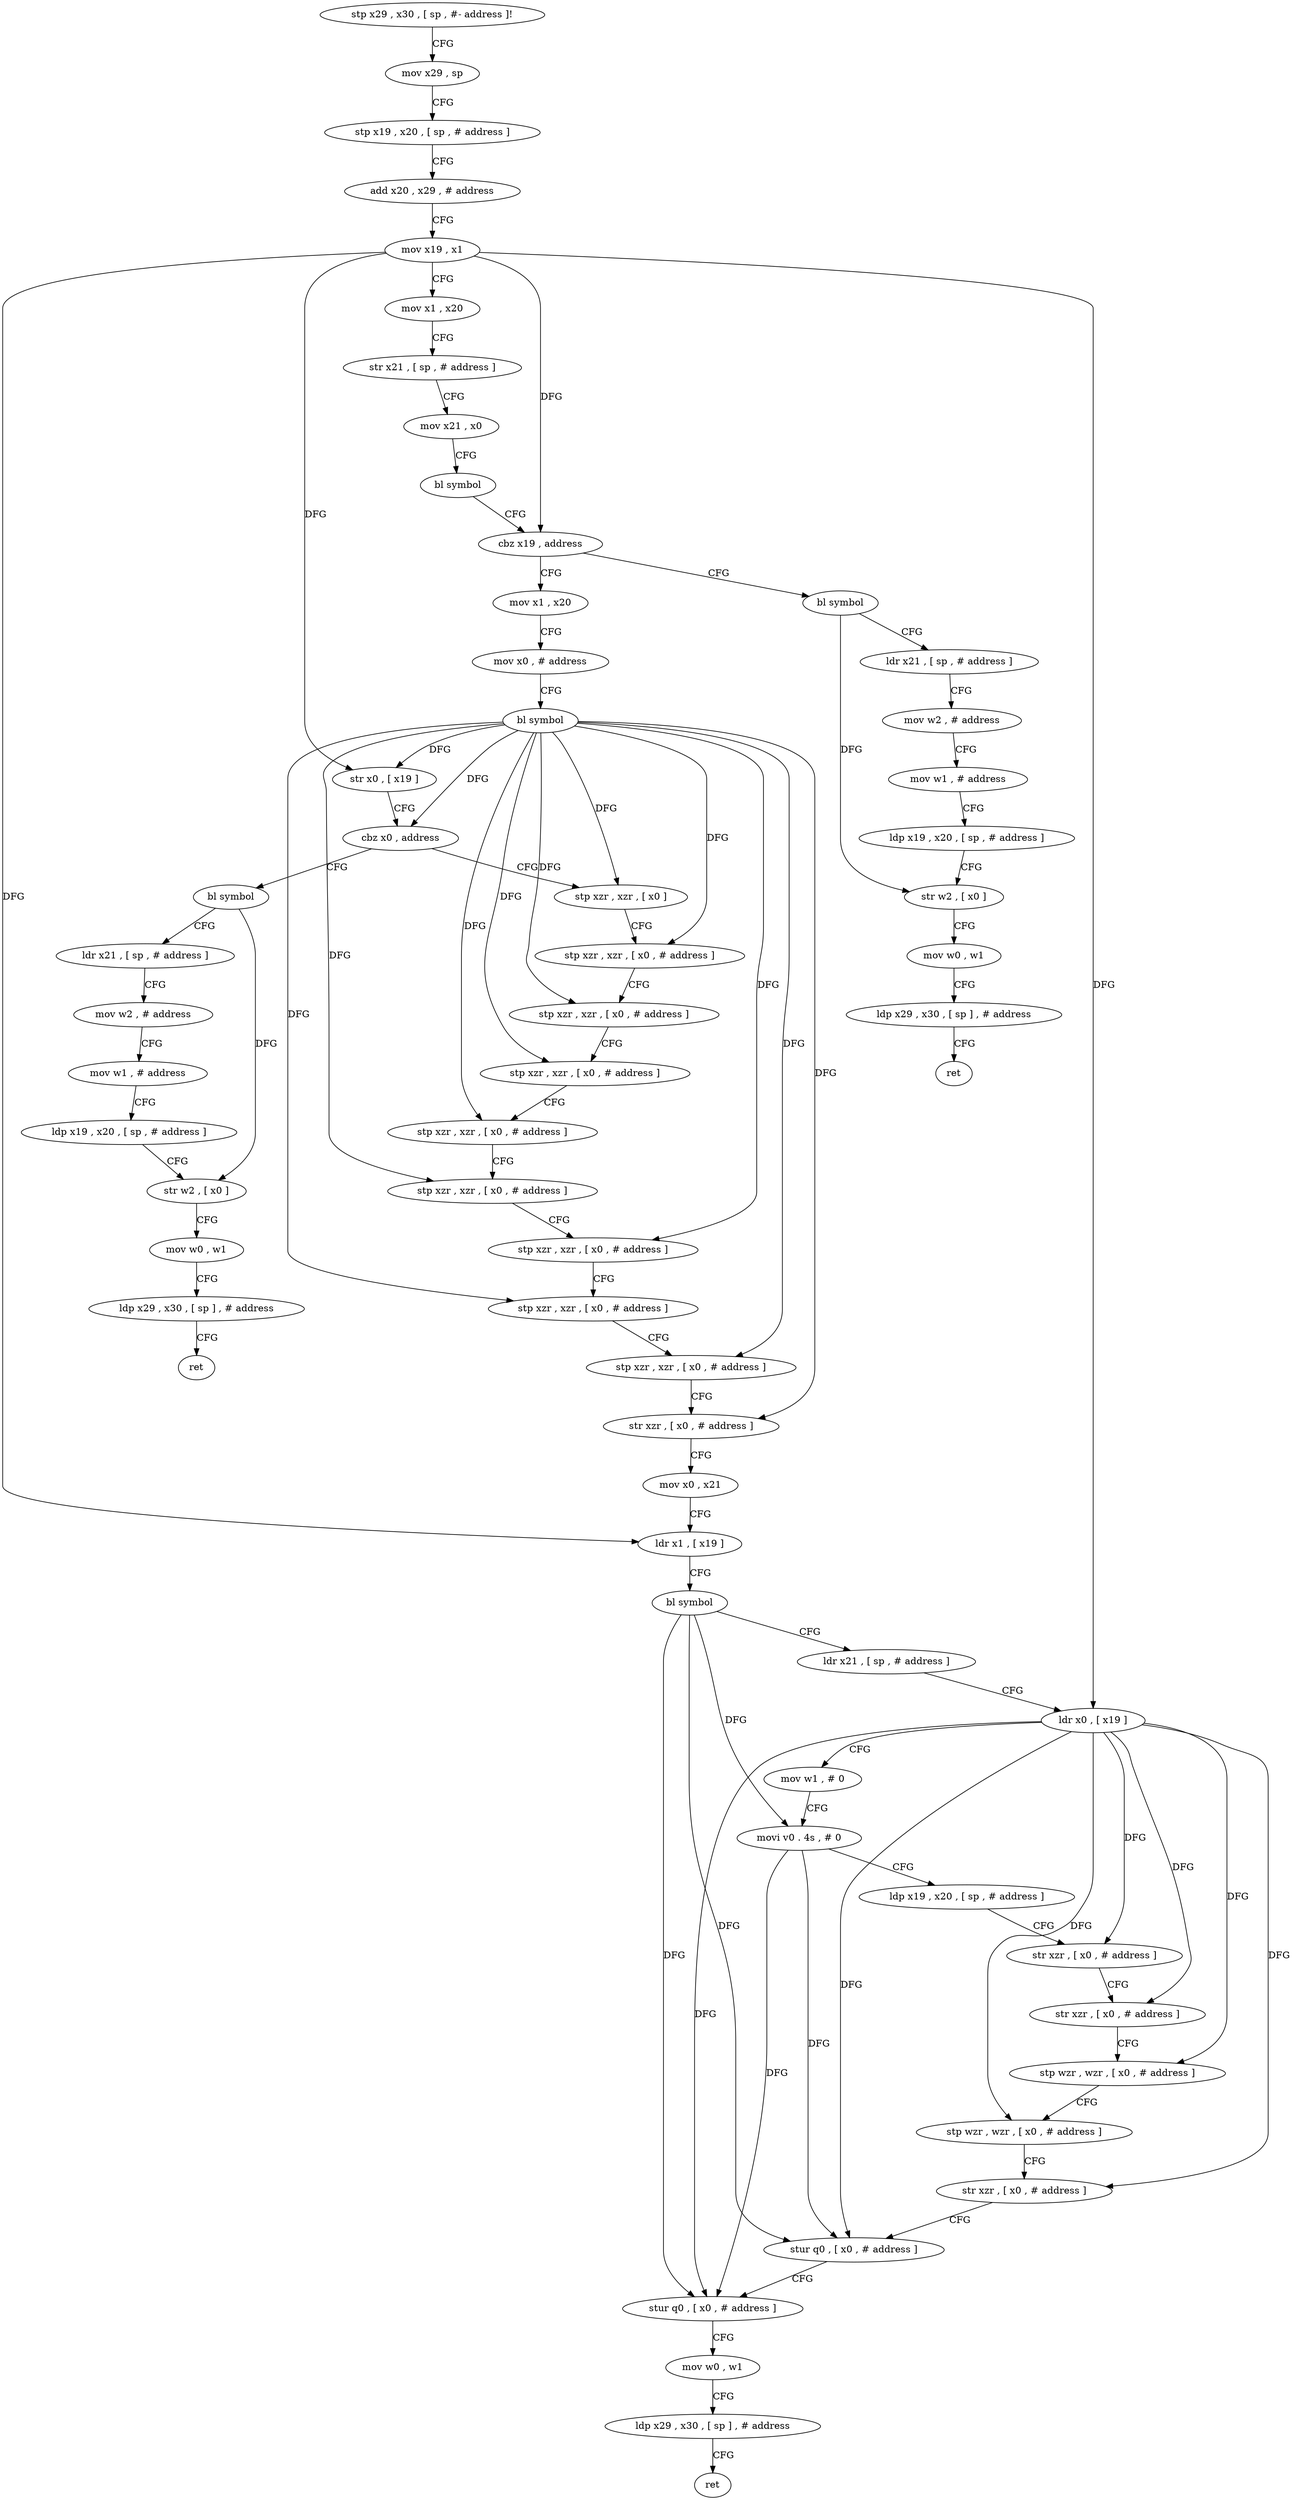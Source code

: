 digraph "func" {
"129664" [label = "stp x29 , x30 , [ sp , #- address ]!" ]
"129668" [label = "mov x29 , sp" ]
"129672" [label = "stp x19 , x20 , [ sp , # address ]" ]
"129676" [label = "add x20 , x29 , # address" ]
"129680" [label = "mov x19 , x1" ]
"129684" [label = "mov x1 , x20" ]
"129688" [label = "str x21 , [ sp , # address ]" ]
"129692" [label = "mov x21 , x0" ]
"129696" [label = "bl symbol" ]
"129700" [label = "cbz x19 , address" ]
"129840" [label = "bl symbol" ]
"129704" [label = "mov x1 , x20" ]
"129844" [label = "ldr x21 , [ sp , # address ]" ]
"129848" [label = "mov w2 , # address" ]
"129852" [label = "mov w1 , # address" ]
"129856" [label = "ldp x19 , x20 , [ sp , # address ]" ]
"129860" [label = "str w2 , [ x0 ]" ]
"129864" [label = "mov w0 , w1" ]
"129868" [label = "ldp x29 , x30 , [ sp ] , # address" ]
"129872" [label = "ret" ]
"129708" [label = "mov x0 , # address" ]
"129712" [label = "bl symbol" ]
"129716" [label = "str x0 , [ x19 ]" ]
"129720" [label = "cbz x0 , address" ]
"129880" [label = "bl symbol" ]
"129724" [label = "stp xzr , xzr , [ x0 ]" ]
"129884" [label = "ldr x21 , [ sp , # address ]" ]
"129888" [label = "mov w2 , # address" ]
"129892" [label = "mov w1 , # address" ]
"129896" [label = "ldp x19 , x20 , [ sp , # address ]" ]
"129900" [label = "str w2 , [ x0 ]" ]
"129904" [label = "mov w0 , w1" ]
"129908" [label = "ldp x29 , x30 , [ sp ] , # address" ]
"129912" [label = "ret" ]
"129728" [label = "stp xzr , xzr , [ x0 , # address ]" ]
"129732" [label = "stp xzr , xzr , [ x0 , # address ]" ]
"129736" [label = "stp xzr , xzr , [ x0 , # address ]" ]
"129740" [label = "stp xzr , xzr , [ x0 , # address ]" ]
"129744" [label = "stp xzr , xzr , [ x0 , # address ]" ]
"129748" [label = "stp xzr , xzr , [ x0 , # address ]" ]
"129752" [label = "stp xzr , xzr , [ x0 , # address ]" ]
"129756" [label = "stp xzr , xzr , [ x0 , # address ]" ]
"129760" [label = "str xzr , [ x0 , # address ]" ]
"129764" [label = "mov x0 , x21" ]
"129768" [label = "ldr x1 , [ x19 ]" ]
"129772" [label = "bl symbol" ]
"129776" [label = "ldr x21 , [ sp , # address ]" ]
"129780" [label = "ldr x0 , [ x19 ]" ]
"129784" [label = "mov w1 , # 0" ]
"129788" [label = "movi v0 . 4s , # 0" ]
"129792" [label = "ldp x19 , x20 , [ sp , # address ]" ]
"129796" [label = "str xzr , [ x0 , # address ]" ]
"129800" [label = "str xzr , [ x0 , # address ]" ]
"129804" [label = "stp wzr , wzr , [ x0 , # address ]" ]
"129808" [label = "stp wzr , wzr , [ x0 , # address ]" ]
"129812" [label = "str xzr , [ x0 , # address ]" ]
"129816" [label = "stur q0 , [ x0 , # address ]" ]
"129820" [label = "stur q0 , [ x0 , # address ]" ]
"129824" [label = "mov w0 , w1" ]
"129828" [label = "ldp x29 , x30 , [ sp ] , # address" ]
"129832" [label = "ret" ]
"129664" -> "129668" [ label = "CFG" ]
"129668" -> "129672" [ label = "CFG" ]
"129672" -> "129676" [ label = "CFG" ]
"129676" -> "129680" [ label = "CFG" ]
"129680" -> "129684" [ label = "CFG" ]
"129680" -> "129700" [ label = "DFG" ]
"129680" -> "129716" [ label = "DFG" ]
"129680" -> "129768" [ label = "DFG" ]
"129680" -> "129780" [ label = "DFG" ]
"129684" -> "129688" [ label = "CFG" ]
"129688" -> "129692" [ label = "CFG" ]
"129692" -> "129696" [ label = "CFG" ]
"129696" -> "129700" [ label = "CFG" ]
"129700" -> "129840" [ label = "CFG" ]
"129700" -> "129704" [ label = "CFG" ]
"129840" -> "129844" [ label = "CFG" ]
"129840" -> "129860" [ label = "DFG" ]
"129704" -> "129708" [ label = "CFG" ]
"129844" -> "129848" [ label = "CFG" ]
"129848" -> "129852" [ label = "CFG" ]
"129852" -> "129856" [ label = "CFG" ]
"129856" -> "129860" [ label = "CFG" ]
"129860" -> "129864" [ label = "CFG" ]
"129864" -> "129868" [ label = "CFG" ]
"129868" -> "129872" [ label = "CFG" ]
"129708" -> "129712" [ label = "CFG" ]
"129712" -> "129716" [ label = "DFG" ]
"129712" -> "129720" [ label = "DFG" ]
"129712" -> "129724" [ label = "DFG" ]
"129712" -> "129728" [ label = "DFG" ]
"129712" -> "129732" [ label = "DFG" ]
"129712" -> "129736" [ label = "DFG" ]
"129712" -> "129740" [ label = "DFG" ]
"129712" -> "129744" [ label = "DFG" ]
"129712" -> "129748" [ label = "DFG" ]
"129712" -> "129752" [ label = "DFG" ]
"129712" -> "129756" [ label = "DFG" ]
"129712" -> "129760" [ label = "DFG" ]
"129716" -> "129720" [ label = "CFG" ]
"129720" -> "129880" [ label = "CFG" ]
"129720" -> "129724" [ label = "CFG" ]
"129880" -> "129884" [ label = "CFG" ]
"129880" -> "129900" [ label = "DFG" ]
"129724" -> "129728" [ label = "CFG" ]
"129884" -> "129888" [ label = "CFG" ]
"129888" -> "129892" [ label = "CFG" ]
"129892" -> "129896" [ label = "CFG" ]
"129896" -> "129900" [ label = "CFG" ]
"129900" -> "129904" [ label = "CFG" ]
"129904" -> "129908" [ label = "CFG" ]
"129908" -> "129912" [ label = "CFG" ]
"129728" -> "129732" [ label = "CFG" ]
"129732" -> "129736" [ label = "CFG" ]
"129736" -> "129740" [ label = "CFG" ]
"129740" -> "129744" [ label = "CFG" ]
"129744" -> "129748" [ label = "CFG" ]
"129748" -> "129752" [ label = "CFG" ]
"129752" -> "129756" [ label = "CFG" ]
"129756" -> "129760" [ label = "CFG" ]
"129760" -> "129764" [ label = "CFG" ]
"129764" -> "129768" [ label = "CFG" ]
"129768" -> "129772" [ label = "CFG" ]
"129772" -> "129776" [ label = "CFG" ]
"129772" -> "129788" [ label = "DFG" ]
"129772" -> "129816" [ label = "DFG" ]
"129772" -> "129820" [ label = "DFG" ]
"129776" -> "129780" [ label = "CFG" ]
"129780" -> "129784" [ label = "CFG" ]
"129780" -> "129796" [ label = "DFG" ]
"129780" -> "129800" [ label = "DFG" ]
"129780" -> "129804" [ label = "DFG" ]
"129780" -> "129808" [ label = "DFG" ]
"129780" -> "129812" [ label = "DFG" ]
"129780" -> "129816" [ label = "DFG" ]
"129780" -> "129820" [ label = "DFG" ]
"129784" -> "129788" [ label = "CFG" ]
"129788" -> "129792" [ label = "CFG" ]
"129788" -> "129816" [ label = "DFG" ]
"129788" -> "129820" [ label = "DFG" ]
"129792" -> "129796" [ label = "CFG" ]
"129796" -> "129800" [ label = "CFG" ]
"129800" -> "129804" [ label = "CFG" ]
"129804" -> "129808" [ label = "CFG" ]
"129808" -> "129812" [ label = "CFG" ]
"129812" -> "129816" [ label = "CFG" ]
"129816" -> "129820" [ label = "CFG" ]
"129820" -> "129824" [ label = "CFG" ]
"129824" -> "129828" [ label = "CFG" ]
"129828" -> "129832" [ label = "CFG" ]
}
